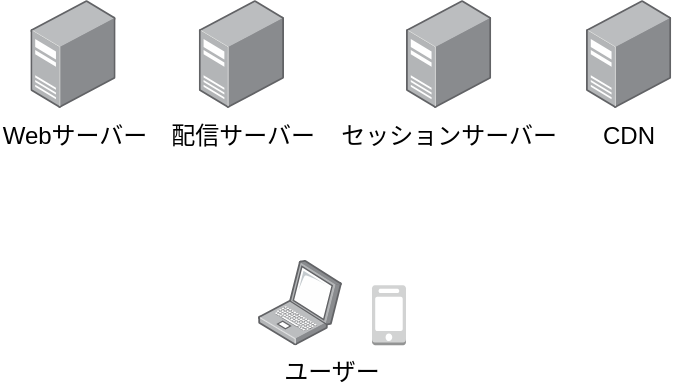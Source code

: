 <mxfile version="21.2.1" type="github">
  <diagram name="Page-1" id="e3a06f82-3646-2815-327d-82caf3d4e204">
    <mxGraphModel dx="956" dy="536" grid="1" gridSize="10" guides="1" tooltips="1" connect="1" arrows="1" fold="1" page="1" pageScale="1.5" pageWidth="1169" pageHeight="826" background="none" math="0" shadow="0">
      <root>
        <mxCell id="0" style=";html=1;" />
        <mxCell id="1" style=";html=1;" parent="0" />
        <mxCell id="fsJcQq7HWgbH1uvb0fze-1" value="配信サーバー" style="image;points=[];aspect=fixed;html=1;align=center;shadow=0;dashed=0;image=img/lib/allied_telesis/computer_and_terminals/Server_Desktop.svg;" vertex="1" parent="1">
          <mxGeometry x="866.4" y="350" width="42.6" height="54" as="geometry" />
        </mxCell>
        <mxCell id="fsJcQq7HWgbH1uvb0fze-2" value="Webサーバー" style="image;points=[];aspect=fixed;html=1;align=center;shadow=0;dashed=0;image=img/lib/allied_telesis/computer_and_terminals/Server_Desktop.svg;" vertex="1" parent="1">
          <mxGeometry x="782.2" y="350" width="42.6" height="54" as="geometry" />
        </mxCell>
        <mxCell id="fsJcQq7HWgbH1uvb0fze-3" value="セッションサーバー" style="image;points=[];aspect=fixed;html=1;align=center;shadow=0;dashed=0;image=img/lib/allied_telesis/computer_and_terminals/Server_Desktop.svg;" vertex="1" parent="1">
          <mxGeometry x="970" y="350" width="42.6" height="54" as="geometry" />
        </mxCell>
        <mxCell id="fsJcQq7HWgbH1uvb0fze-4" value="CDN" style="image;points=[];aspect=fixed;html=1;align=center;shadow=0;dashed=0;image=img/lib/allied_telesis/computer_and_terminals/Server_Desktop.svg;" vertex="1" parent="1">
          <mxGeometry x="1060" y="350" width="42.6" height="54" as="geometry" />
        </mxCell>
        <mxCell id="fsJcQq7HWgbH1uvb0fze-8" value="&#xa;&#xa;&#xa;ユーザー" style="group" vertex="1" connectable="0" parent="1">
          <mxGeometry x="896" y="480" width="74" height="42.6" as="geometry" />
        </mxCell>
        <mxCell id="fsJcQq7HWgbH1uvb0fze-5" value="" style="image;points=[];aspect=fixed;html=1;align=center;shadow=0;dashed=0;image=img/lib/allied_telesis/computer_and_terminals/Laptop.svg;" vertex="1" parent="fsJcQq7HWgbH1uvb0fze-8">
          <mxGeometry width="42" height="42.6" as="geometry" />
        </mxCell>
        <mxCell id="fsJcQq7HWgbH1uvb0fze-6" value="" style="outlineConnect=0;dashed=0;verticalLabelPosition=bottom;verticalAlign=top;align=center;html=1;shape=mxgraph.aws3.mobile_client;fillColor=#D2D3D3;gradientColor=none;" vertex="1" parent="fsJcQq7HWgbH1uvb0fze-8">
          <mxGeometry x="57" y="12.6" width="17" height="30" as="geometry" />
        </mxCell>
      </root>
    </mxGraphModel>
  </diagram>
</mxfile>
